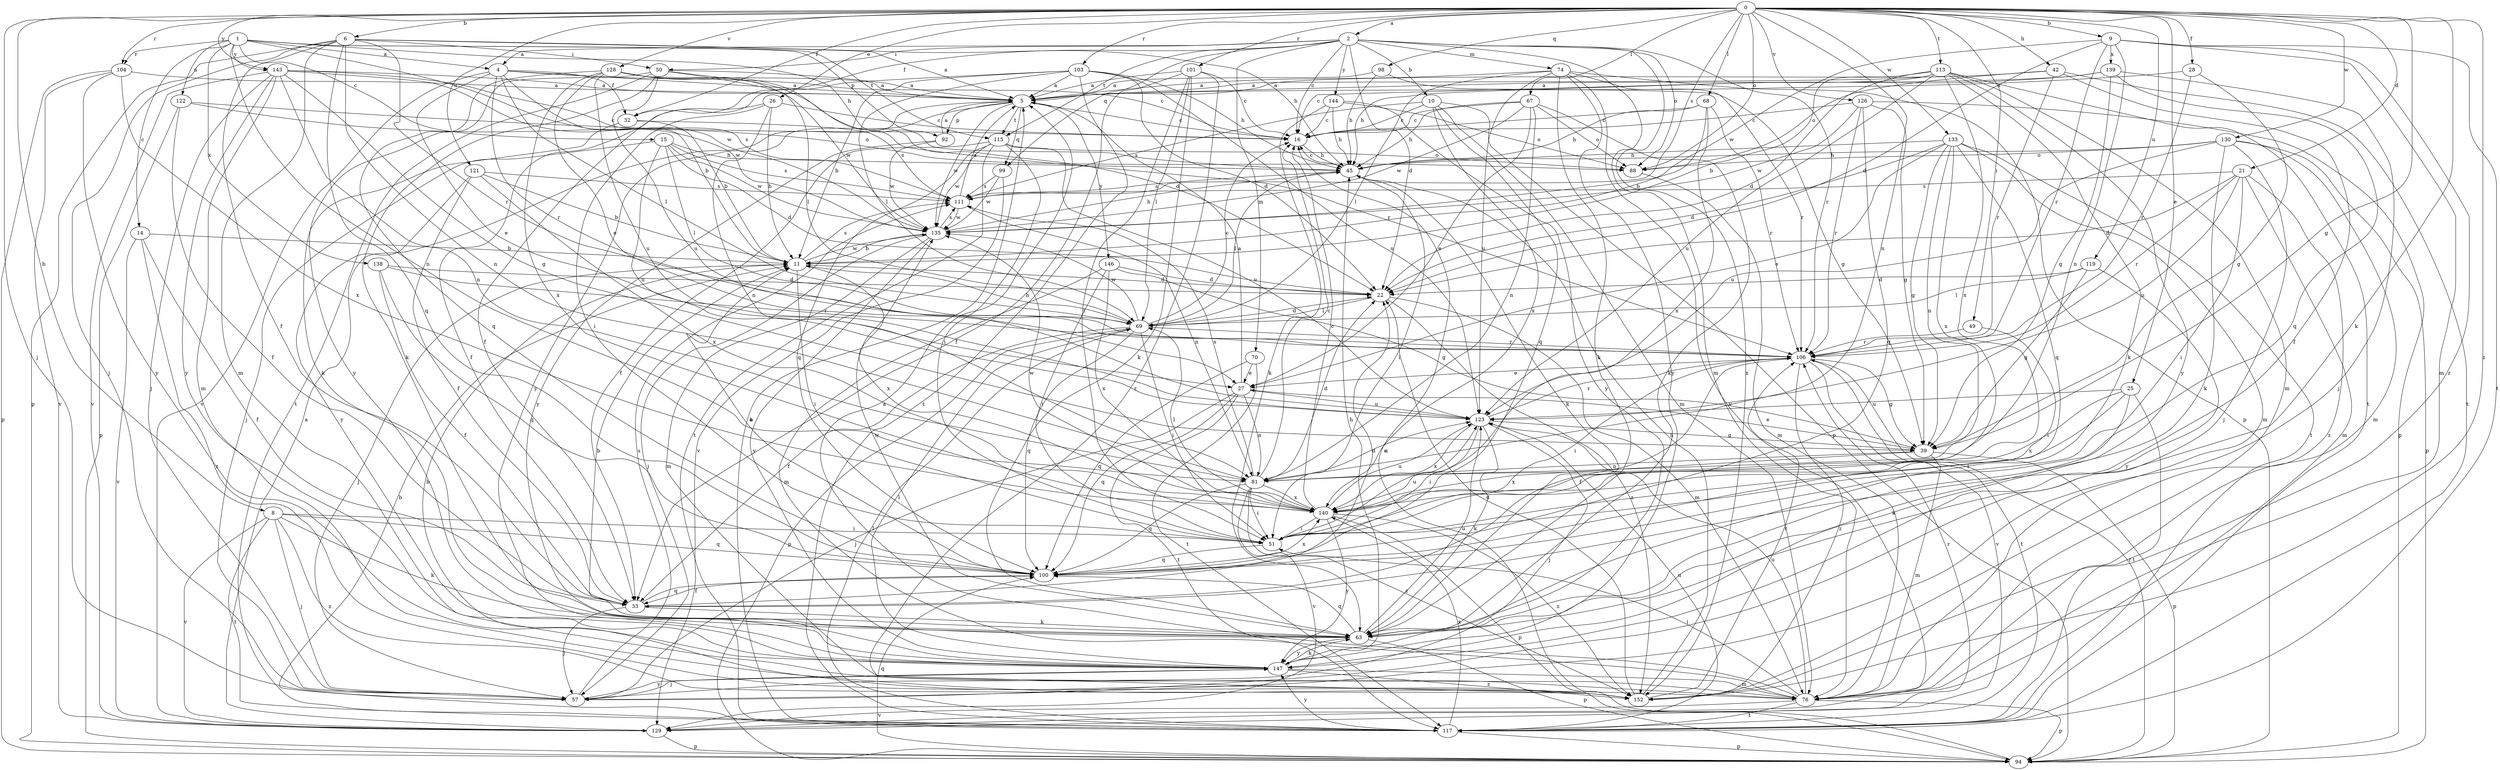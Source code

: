 strict digraph  {
0;
1;
2;
4;
5;
6;
8;
9;
10;
11;
14;
15;
16;
21;
22;
25;
26;
27;
28;
32;
33;
39;
42;
45;
49;
50;
51;
57;
63;
67;
68;
69;
70;
74;
76;
81;
88;
92;
94;
98;
99;
100;
101;
103;
104;
106;
111;
113;
115;
117;
119;
121;
122;
123;
126;
128;
129;
130;
133;
135;
138;
139;
140;
143;
144;
146;
147;
152;
0 -> 2  [label=a];
0 -> 6  [label=b];
0 -> 8  [label=b];
0 -> 9  [label=b];
0 -> 21  [label=d];
0 -> 25  [label=e];
0 -> 26  [label=e];
0 -> 28  [label=f];
0 -> 32  [label=f];
0 -> 39  [label=g];
0 -> 42  [label=h];
0 -> 49  [label=i];
0 -> 57  [label=j];
0 -> 63  [label=k];
0 -> 67  [label=l];
0 -> 68  [label=l];
0 -> 81  [label=n];
0 -> 88  [label=o];
0 -> 98  [label=q];
0 -> 101  [label=r];
0 -> 103  [label=r];
0 -> 104  [label=r];
0 -> 111  [label=s];
0 -> 113  [label=t];
0 -> 119  [label=u];
0 -> 121  [label=u];
0 -> 126  [label=v];
0 -> 128  [label=v];
0 -> 130  [label=w];
0 -> 133  [label=w];
0 -> 143  [label=y];
0 -> 152  [label=z];
1 -> 4  [label=a];
1 -> 14  [label=c];
1 -> 15  [label=c];
1 -> 45  [label=h];
1 -> 81  [label=n];
1 -> 92  [label=p];
1 -> 104  [label=r];
1 -> 115  [label=t];
1 -> 122  [label=u];
1 -> 135  [label=w];
1 -> 138  [label=x];
1 -> 143  [label=y];
2 -> 4  [label=a];
2 -> 10  [label=b];
2 -> 16  [label=c];
2 -> 22  [label=d];
2 -> 32  [label=f];
2 -> 50  [label=i];
2 -> 70  [label=m];
2 -> 74  [label=m];
2 -> 76  [label=m];
2 -> 88  [label=o];
2 -> 99  [label=q];
2 -> 106  [label=r];
2 -> 115  [label=t];
2 -> 144  [label=y];
2 -> 152  [label=z];
4 -> 5  [label=a];
4 -> 11  [label=b];
4 -> 16  [label=c];
4 -> 27  [label=e];
4 -> 32  [label=f];
4 -> 69  [label=l];
4 -> 106  [label=r];
4 -> 129  [label=v];
5 -> 16  [label=c];
5 -> 92  [label=p];
5 -> 99  [label=q];
5 -> 115  [label=t];
5 -> 135  [label=w];
5 -> 146  [label=y];
5 -> 147  [label=y];
6 -> 5  [label=a];
6 -> 33  [label=f];
6 -> 45  [label=h];
6 -> 50  [label=i];
6 -> 57  [label=j];
6 -> 76  [label=m];
6 -> 81  [label=n];
6 -> 94  [label=p];
6 -> 100  [label=q];
6 -> 106  [label=r];
8 -> 51  [label=i];
8 -> 57  [label=j];
8 -> 63  [label=k];
8 -> 100  [label=q];
8 -> 117  [label=t];
8 -> 129  [label=v];
8 -> 152  [label=z];
9 -> 22  [label=d];
9 -> 76  [label=m];
9 -> 81  [label=n];
9 -> 106  [label=r];
9 -> 117  [label=t];
9 -> 135  [label=w];
9 -> 139  [label=x];
9 -> 152  [label=z];
10 -> 16  [label=c];
10 -> 76  [label=m];
10 -> 94  [label=p];
10 -> 100  [label=q];
10 -> 111  [label=s];
10 -> 140  [label=x];
11 -> 22  [label=d];
11 -> 51  [label=i];
11 -> 57  [label=j];
11 -> 111  [label=s];
11 -> 135  [label=w];
11 -> 140  [label=x];
14 -> 11  [label=b];
14 -> 33  [label=f];
14 -> 129  [label=v];
14 -> 152  [label=z];
15 -> 22  [label=d];
15 -> 45  [label=h];
15 -> 57  [label=j];
15 -> 69  [label=l];
15 -> 111  [label=s];
15 -> 123  [label=u];
15 -> 135  [label=w];
16 -> 45  [label=h];
21 -> 22  [label=d];
21 -> 51  [label=i];
21 -> 76  [label=m];
21 -> 106  [label=r];
21 -> 111  [label=s];
21 -> 123  [label=u];
21 -> 152  [label=z];
22 -> 69  [label=l];
22 -> 76  [label=m];
22 -> 152  [label=z];
25 -> 51  [label=i];
25 -> 63  [label=k];
25 -> 117  [label=t];
25 -> 123  [label=u];
25 -> 140  [label=x];
26 -> 11  [label=b];
26 -> 16  [label=c];
26 -> 33  [label=f];
26 -> 51  [label=i];
26 -> 81  [label=n];
27 -> 5  [label=a];
27 -> 57  [label=j];
27 -> 81  [label=n];
27 -> 100  [label=q];
27 -> 117  [label=t];
27 -> 123  [label=u];
28 -> 5  [label=a];
28 -> 39  [label=g];
28 -> 106  [label=r];
32 -> 11  [label=b];
32 -> 63  [label=k];
32 -> 111  [label=s];
33 -> 22  [label=d];
33 -> 57  [label=j];
33 -> 63  [label=k];
33 -> 100  [label=q];
39 -> 27  [label=e];
39 -> 76  [label=m];
39 -> 81  [label=n];
39 -> 94  [label=p];
39 -> 140  [label=x];
42 -> 5  [label=a];
42 -> 33  [label=f];
42 -> 88  [label=o];
42 -> 106  [label=r];
42 -> 117  [label=t];
45 -> 16  [label=c];
45 -> 51  [label=i];
45 -> 63  [label=k];
45 -> 69  [label=l];
45 -> 111  [label=s];
49 -> 51  [label=i];
49 -> 106  [label=r];
50 -> 5  [label=a];
50 -> 63  [label=k];
50 -> 69  [label=l];
50 -> 106  [label=r];
50 -> 117  [label=t];
50 -> 123  [label=u];
50 -> 147  [label=y];
51 -> 100  [label=q];
51 -> 123  [label=u];
57 -> 111  [label=s];
57 -> 147  [label=y];
63 -> 11  [label=b];
63 -> 94  [label=p];
63 -> 100  [label=q];
63 -> 123  [label=u];
63 -> 135  [label=w];
63 -> 147  [label=y];
67 -> 16  [label=c];
67 -> 27  [label=e];
67 -> 45  [label=h];
67 -> 63  [label=k];
67 -> 81  [label=n];
67 -> 88  [label=o];
67 -> 135  [label=w];
68 -> 11  [label=b];
68 -> 16  [label=c];
68 -> 45  [label=h];
68 -> 106  [label=r];
68 -> 140  [label=x];
69 -> 11  [label=b];
69 -> 16  [label=c];
69 -> 22  [label=d];
69 -> 33  [label=f];
69 -> 51  [label=i];
69 -> 94  [label=p];
69 -> 100  [label=q];
69 -> 106  [label=r];
69 -> 135  [label=w];
70 -> 27  [label=e];
70 -> 100  [label=q];
70 -> 117  [label=t];
74 -> 5  [label=a];
74 -> 63  [label=k];
74 -> 69  [label=l];
74 -> 94  [label=p];
74 -> 106  [label=r];
74 -> 123  [label=u];
74 -> 129  [label=v];
74 -> 147  [label=y];
76 -> 5  [label=a];
76 -> 51  [label=i];
76 -> 94  [label=p];
76 -> 117  [label=t];
76 -> 123  [label=u];
76 -> 129  [label=v];
81 -> 16  [label=c];
81 -> 22  [label=d];
81 -> 51  [label=i];
81 -> 100  [label=q];
81 -> 111  [label=s];
81 -> 123  [label=u];
81 -> 129  [label=v];
81 -> 140  [label=x];
81 -> 152  [label=z];
88 -> 76  [label=m];
92 -> 5  [label=a];
92 -> 135  [label=w];
92 -> 147  [label=y];
94 -> 16  [label=c];
94 -> 100  [label=q];
94 -> 106  [label=r];
98 -> 5  [label=a];
98 -> 39  [label=g];
98 -> 45  [label=h];
99 -> 111  [label=s];
99 -> 129  [label=v];
99 -> 135  [label=w];
100 -> 11  [label=b];
100 -> 33  [label=f];
100 -> 140  [label=x];
101 -> 5  [label=a];
101 -> 16  [label=c];
101 -> 33  [label=f];
101 -> 51  [label=i];
101 -> 63  [label=k];
101 -> 69  [label=l];
101 -> 152  [label=z];
103 -> 5  [label=a];
103 -> 11  [label=b];
103 -> 22  [label=d];
103 -> 33  [label=f];
103 -> 45  [label=h];
103 -> 69  [label=l];
103 -> 117  [label=t];
103 -> 123  [label=u];
104 -> 5  [label=a];
104 -> 94  [label=p];
104 -> 129  [label=v];
104 -> 140  [label=x];
104 -> 147  [label=y];
106 -> 27  [label=e];
106 -> 33  [label=f];
106 -> 39  [label=g];
106 -> 51  [label=i];
106 -> 117  [label=t];
106 -> 129  [label=v];
106 -> 152  [label=z];
111 -> 5  [label=a];
111 -> 81  [label=n];
111 -> 135  [label=w];
113 -> 5  [label=a];
113 -> 11  [label=b];
113 -> 22  [label=d];
113 -> 45  [label=h];
113 -> 63  [label=k];
113 -> 76  [label=m];
113 -> 117  [label=t];
113 -> 123  [label=u];
113 -> 140  [label=x];
113 -> 147  [label=y];
115 -> 33  [label=f];
115 -> 51  [label=i];
115 -> 88  [label=o];
115 -> 100  [label=q];
115 -> 117  [label=t];
115 -> 123  [label=u];
115 -> 135  [label=w];
117 -> 5  [label=a];
117 -> 11  [label=b];
117 -> 69  [label=l];
117 -> 94  [label=p];
117 -> 123  [label=u];
117 -> 140  [label=x];
117 -> 147  [label=y];
119 -> 22  [label=d];
119 -> 39  [label=g];
119 -> 69  [label=l];
119 -> 147  [label=y];
121 -> 11  [label=b];
121 -> 33  [label=f];
121 -> 111  [label=s];
121 -> 140  [label=x];
121 -> 147  [label=y];
122 -> 16  [label=c];
122 -> 33  [label=f];
122 -> 88  [label=o];
122 -> 94  [label=p];
123 -> 39  [label=g];
123 -> 51  [label=i];
123 -> 57  [label=j];
123 -> 63  [label=k];
123 -> 106  [label=r];
123 -> 140  [label=x];
126 -> 16  [label=c];
126 -> 39  [label=g];
126 -> 94  [label=p];
126 -> 100  [label=q];
126 -> 106  [label=r];
126 -> 135  [label=w];
128 -> 5  [label=a];
128 -> 22  [label=d];
128 -> 27  [label=e];
128 -> 100  [label=q];
128 -> 123  [label=u];
128 -> 135  [label=w];
128 -> 140  [label=x];
129 -> 5  [label=a];
129 -> 94  [label=p];
129 -> 106  [label=r];
130 -> 45  [label=h];
130 -> 57  [label=j];
130 -> 63  [label=k];
130 -> 76  [label=m];
130 -> 88  [label=o];
130 -> 94  [label=p];
130 -> 123  [label=u];
133 -> 22  [label=d];
133 -> 27  [label=e];
133 -> 39  [label=g];
133 -> 45  [label=h];
133 -> 76  [label=m];
133 -> 81  [label=n];
133 -> 100  [label=q];
133 -> 117  [label=t];
133 -> 140  [label=x];
135 -> 11  [label=b];
135 -> 45  [label=h];
135 -> 57  [label=j];
135 -> 76  [label=m];
135 -> 111  [label=s];
135 -> 147  [label=y];
138 -> 22  [label=d];
138 -> 33  [label=f];
138 -> 100  [label=q];
138 -> 106  [label=r];
139 -> 5  [label=a];
139 -> 16  [label=c];
139 -> 39  [label=g];
139 -> 57  [label=j];
139 -> 100  [label=q];
140 -> 16  [label=c];
140 -> 51  [label=i];
140 -> 69  [label=l];
140 -> 94  [label=p];
140 -> 123  [label=u];
140 -> 135  [label=w];
140 -> 147  [label=y];
140 -> 152  [label=z];
143 -> 5  [label=a];
143 -> 39  [label=g];
143 -> 57  [label=j];
143 -> 76  [label=m];
143 -> 81  [label=n];
143 -> 111  [label=s];
143 -> 129  [label=v];
143 -> 135  [label=w];
143 -> 147  [label=y];
144 -> 16  [label=c];
144 -> 45  [label=h];
144 -> 63  [label=k];
144 -> 88  [label=o];
144 -> 147  [label=y];
146 -> 22  [label=d];
146 -> 39  [label=g];
146 -> 51  [label=i];
146 -> 76  [label=m];
146 -> 140  [label=x];
147 -> 45  [label=h];
147 -> 57  [label=j];
147 -> 63  [label=k];
147 -> 69  [label=l];
147 -> 76  [label=m];
147 -> 152  [label=z];
152 -> 11  [label=b];
152 -> 22  [label=d];
152 -> 45  [label=h];
152 -> 106  [label=r];
}
